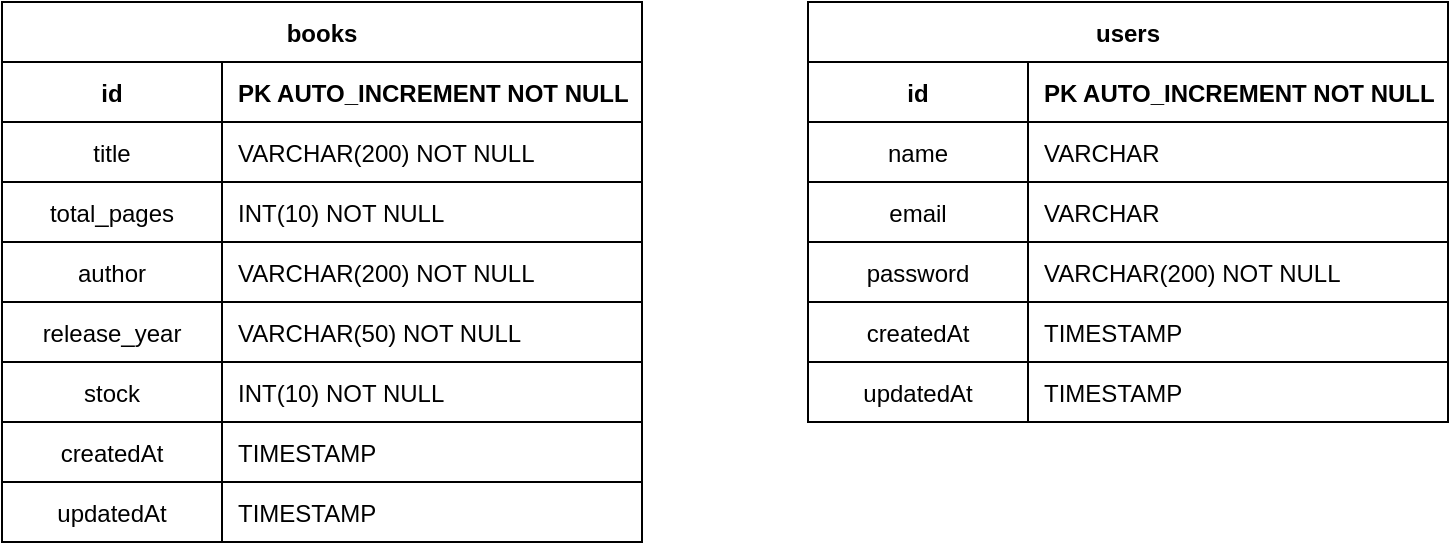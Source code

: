 <mxfile>
    <diagram id="BTeBKlOG3q6yZviRdAQM" name="Page-1">
        <mxGraphModel dx="1386" dy="779" grid="0" gridSize="10" guides="1" tooltips="1" connect="1" arrows="1" fold="1" page="1" pageScale="1" pageWidth="827" pageHeight="1169" math="0" shadow="0">
            <root>
                <mxCell id="0"/>
                <mxCell id="1" parent="0"/>
                <mxCell id="10" value="books" style="shape=table;startSize=30;container=1;collapsible=1;childLayout=tableLayout;fixedRows=1;rowLines=0;fontStyle=1;align=center;resizeLast=1;" parent="1" vertex="1">
                    <mxGeometry x="60" y="130" width="320" height="270" as="geometry">
                        <mxRectangle x="60" y="130" width="70" height="30" as="alternateBounds"/>
                    </mxGeometry>
                </mxCell>
                <mxCell id="11" value="" style="shape=tableRow;horizontal=0;startSize=0;swimlaneHead=0;swimlaneBody=0;fillColor=none;collapsible=0;dropTarget=0;points=[[0,0.5],[1,0.5]];portConstraint=eastwest;top=0;left=0;right=0;bottom=1;" parent="10" vertex="1">
                    <mxGeometry y="30" width="320" height="30" as="geometry"/>
                </mxCell>
                <mxCell id="12" value="id" style="shape=partialRectangle;connectable=0;fillColor=none;top=0;left=0;bottom=0;right=0;fontStyle=1;overflow=hidden;" parent="11" vertex="1">
                    <mxGeometry width="110.0" height="30" as="geometry">
                        <mxRectangle width="110.0" height="30" as="alternateBounds"/>
                    </mxGeometry>
                </mxCell>
                <mxCell id="13" value="PK AUTO_INCREMENT NOT NULL" style="shape=partialRectangle;connectable=0;fillColor=none;top=0;left=0;bottom=0;right=0;align=left;spacingLeft=6;fontStyle=1;overflow=hidden;" parent="11" vertex="1">
                    <mxGeometry x="110.0" width="210.0" height="30" as="geometry">
                        <mxRectangle width="210.0" height="30" as="alternateBounds"/>
                    </mxGeometry>
                </mxCell>
                <mxCell id="23" value="" style="shape=tableRow;horizontal=0;startSize=0;swimlaneHead=0;swimlaneBody=0;fillColor=none;collapsible=0;dropTarget=0;points=[[0,0.5],[1,0.5]];portConstraint=eastwest;top=0;left=0;right=0;bottom=1;" parent="10" vertex="1">
                    <mxGeometry y="60" width="320" height="30" as="geometry"/>
                </mxCell>
                <mxCell id="24" value="title" style="shape=partialRectangle;connectable=0;fillColor=none;top=0;left=0;bottom=0;right=0;fontStyle=0;overflow=hidden;" parent="23" vertex="1">
                    <mxGeometry width="110.0" height="30" as="geometry">
                        <mxRectangle width="110.0" height="30" as="alternateBounds"/>
                    </mxGeometry>
                </mxCell>
                <mxCell id="25" value="VARCHAR(200) NOT NULL" style="shape=partialRectangle;connectable=0;fillColor=none;top=0;left=0;bottom=0;right=0;align=left;spacingLeft=6;fontStyle=0;overflow=hidden;" parent="23" vertex="1">
                    <mxGeometry x="110.0" width="210.0" height="30" as="geometry">
                        <mxRectangle width="210.0" height="30" as="alternateBounds"/>
                    </mxGeometry>
                </mxCell>
                <mxCell id="26" value="" style="shape=tableRow;horizontal=0;startSize=0;swimlaneHead=0;swimlaneBody=0;fillColor=none;collapsible=0;dropTarget=0;points=[[0,0.5],[1,0.5]];portConstraint=eastwest;top=0;left=0;right=0;bottom=1;" parent="10" vertex="1">
                    <mxGeometry y="90" width="320" height="30" as="geometry"/>
                </mxCell>
                <mxCell id="27" value="total_pages" style="shape=partialRectangle;connectable=0;fillColor=none;top=0;left=0;bottom=0;right=0;fontStyle=0;overflow=hidden;" parent="26" vertex="1">
                    <mxGeometry width="110.0" height="30" as="geometry">
                        <mxRectangle width="110.0" height="30" as="alternateBounds"/>
                    </mxGeometry>
                </mxCell>
                <mxCell id="28" value="INT(10) NOT NULL" style="shape=partialRectangle;connectable=0;fillColor=none;top=0;left=0;bottom=0;right=0;align=left;spacingLeft=6;fontStyle=0;overflow=hidden;" parent="26" vertex="1">
                    <mxGeometry x="110.0" width="210.0" height="30" as="geometry">
                        <mxRectangle width="210.0" height="30" as="alternateBounds"/>
                    </mxGeometry>
                </mxCell>
                <mxCell id="29" value="" style="shape=tableRow;horizontal=0;startSize=0;swimlaneHead=0;swimlaneBody=0;fillColor=none;collapsible=0;dropTarget=0;points=[[0,0.5],[1,0.5]];portConstraint=eastwest;top=0;left=0;right=0;bottom=1;" parent="10" vertex="1">
                    <mxGeometry y="120" width="320" height="30" as="geometry"/>
                </mxCell>
                <mxCell id="30" value="author" style="shape=partialRectangle;connectable=0;fillColor=none;top=0;left=0;bottom=0;right=0;fontStyle=0;overflow=hidden;" parent="29" vertex="1">
                    <mxGeometry width="110.0" height="30" as="geometry">
                        <mxRectangle width="110.0" height="30" as="alternateBounds"/>
                    </mxGeometry>
                </mxCell>
                <mxCell id="31" value="VARCHAR(200) NOT NULL" style="shape=partialRectangle;connectable=0;fillColor=none;top=0;left=0;bottom=0;right=0;align=left;spacingLeft=6;fontStyle=0;overflow=hidden;" parent="29" vertex="1">
                    <mxGeometry x="110.0" width="210.0" height="30" as="geometry">
                        <mxRectangle width="210.0" height="30" as="alternateBounds"/>
                    </mxGeometry>
                </mxCell>
                <mxCell id="32" value="" style="shape=tableRow;horizontal=0;startSize=0;swimlaneHead=0;swimlaneBody=0;fillColor=none;collapsible=0;dropTarget=0;points=[[0,0.5],[1,0.5]];portConstraint=eastwest;top=0;left=0;right=0;bottom=1;" parent="10" vertex="1">
                    <mxGeometry y="150" width="320" height="30" as="geometry"/>
                </mxCell>
                <mxCell id="33" value="release_year" style="shape=partialRectangle;connectable=0;fillColor=none;top=0;left=0;bottom=0;right=0;fontStyle=0;overflow=hidden;" parent="32" vertex="1">
                    <mxGeometry width="110.0" height="30" as="geometry">
                        <mxRectangle width="110.0" height="30" as="alternateBounds"/>
                    </mxGeometry>
                </mxCell>
                <mxCell id="34" value="VARCHAR(50) NOT NULL" style="shape=partialRectangle;connectable=0;fillColor=none;top=0;left=0;bottom=0;right=0;align=left;spacingLeft=6;fontStyle=0;overflow=hidden;" parent="32" vertex="1">
                    <mxGeometry x="110.0" width="210.0" height="30" as="geometry">
                        <mxRectangle width="210.0" height="30" as="alternateBounds"/>
                    </mxGeometry>
                </mxCell>
                <mxCell id="35" value="" style="shape=tableRow;horizontal=0;startSize=0;swimlaneHead=0;swimlaneBody=0;fillColor=none;collapsible=0;dropTarget=0;points=[[0,0.5],[1,0.5]];portConstraint=eastwest;top=0;left=0;right=0;bottom=1;" parent="10" vertex="1">
                    <mxGeometry y="180" width="320" height="30" as="geometry"/>
                </mxCell>
                <mxCell id="36" value="stock" style="shape=partialRectangle;connectable=0;fillColor=none;top=0;left=0;bottom=0;right=0;fontStyle=0;overflow=hidden;" parent="35" vertex="1">
                    <mxGeometry width="110.0" height="30" as="geometry">
                        <mxRectangle width="110.0" height="30" as="alternateBounds"/>
                    </mxGeometry>
                </mxCell>
                <mxCell id="37" value="INT(10) NOT NULL" style="shape=partialRectangle;connectable=0;fillColor=none;top=0;left=0;bottom=0;right=0;align=left;spacingLeft=6;fontStyle=0;overflow=hidden;" parent="35" vertex="1">
                    <mxGeometry x="110.0" width="210.0" height="30" as="geometry">
                        <mxRectangle width="210.0" height="30" as="alternateBounds"/>
                    </mxGeometry>
                </mxCell>
                <mxCell id="38" value="" style="shape=tableRow;horizontal=0;startSize=0;swimlaneHead=0;swimlaneBody=0;fillColor=none;collapsible=0;dropTarget=0;points=[[0,0.5],[1,0.5]];portConstraint=eastwest;top=0;left=0;right=0;bottom=1;" parent="10" vertex="1">
                    <mxGeometry y="210" width="320" height="30" as="geometry"/>
                </mxCell>
                <mxCell id="39" value="createdAt" style="shape=partialRectangle;connectable=0;fillColor=none;top=0;left=0;bottom=0;right=0;fontStyle=0;overflow=hidden;" parent="38" vertex="1">
                    <mxGeometry width="110.0" height="30" as="geometry">
                        <mxRectangle width="110.0" height="30" as="alternateBounds"/>
                    </mxGeometry>
                </mxCell>
                <mxCell id="40" value="TIMESTAMP" style="shape=partialRectangle;connectable=0;fillColor=none;top=0;left=0;bottom=0;right=0;align=left;spacingLeft=6;fontStyle=0;overflow=hidden;" parent="38" vertex="1">
                    <mxGeometry x="110.0" width="210.0" height="30" as="geometry">
                        <mxRectangle width="210.0" height="30" as="alternateBounds"/>
                    </mxGeometry>
                </mxCell>
                <mxCell id="41" value="" style="shape=tableRow;horizontal=0;startSize=0;swimlaneHead=0;swimlaneBody=0;fillColor=none;collapsible=0;dropTarget=0;points=[[0,0.5],[1,0.5]];portConstraint=eastwest;top=0;left=0;right=0;bottom=1;" parent="10" vertex="1">
                    <mxGeometry y="240" width="320" height="30" as="geometry"/>
                </mxCell>
                <mxCell id="42" value="updatedAt" style="shape=partialRectangle;connectable=0;fillColor=none;top=0;left=0;bottom=0;right=0;fontStyle=0;overflow=hidden;" parent="41" vertex="1">
                    <mxGeometry width="110.0" height="30" as="geometry">
                        <mxRectangle width="110.0" height="30" as="alternateBounds"/>
                    </mxGeometry>
                </mxCell>
                <mxCell id="43" value="TIMESTAMP" style="shape=partialRectangle;connectable=0;fillColor=none;top=0;left=0;bottom=0;right=0;align=left;spacingLeft=6;fontStyle=0;overflow=hidden;" parent="41" vertex="1">
                    <mxGeometry x="110.0" width="210.0" height="30" as="geometry">
                        <mxRectangle width="210.0" height="30" as="alternateBounds"/>
                    </mxGeometry>
                </mxCell>
                <mxCell id="57" value="users" style="shape=table;startSize=30;container=1;collapsible=1;childLayout=tableLayout;fixedRows=1;rowLines=0;fontStyle=1;align=center;resizeLast=1;" parent="1" vertex="1">
                    <mxGeometry x="463" y="130" width="320" height="210" as="geometry">
                        <mxRectangle x="463" y="130" width="67" height="30" as="alternateBounds"/>
                    </mxGeometry>
                </mxCell>
                <mxCell id="58" value="" style="shape=tableRow;horizontal=0;startSize=0;swimlaneHead=0;swimlaneBody=0;fillColor=none;collapsible=0;dropTarget=0;points=[[0,0.5],[1,0.5]];portConstraint=eastwest;top=0;left=0;right=0;bottom=1;" parent="57" vertex="1">
                    <mxGeometry y="30" width="320" height="30" as="geometry"/>
                </mxCell>
                <mxCell id="59" value="id" style="shape=partialRectangle;connectable=0;fillColor=none;top=0;left=0;bottom=0;right=0;fontStyle=1;overflow=hidden;" parent="58" vertex="1">
                    <mxGeometry width="110.0" height="30" as="geometry">
                        <mxRectangle width="110.0" height="30" as="alternateBounds"/>
                    </mxGeometry>
                </mxCell>
                <mxCell id="60" value="PK AUTO_INCREMENT NOT NULL" style="shape=partialRectangle;connectable=0;fillColor=none;top=0;left=0;bottom=0;right=0;align=left;spacingLeft=6;fontStyle=1;overflow=hidden;" parent="58" vertex="1">
                    <mxGeometry x="110.0" width="210.0" height="30" as="geometry">
                        <mxRectangle width="210.0" height="30" as="alternateBounds"/>
                    </mxGeometry>
                </mxCell>
                <mxCell id="61" value="" style="shape=tableRow;horizontal=0;startSize=0;swimlaneHead=0;swimlaneBody=0;fillColor=none;collapsible=0;dropTarget=0;points=[[0,0.5],[1,0.5]];portConstraint=eastwest;top=0;left=0;right=0;bottom=1;" parent="57" vertex="1">
                    <mxGeometry y="60" width="320" height="30" as="geometry"/>
                </mxCell>
                <mxCell id="62" value="name" style="shape=partialRectangle;connectable=0;fillColor=none;top=0;left=0;bottom=0;right=0;fontStyle=0;overflow=hidden;" parent="61" vertex="1">
                    <mxGeometry width="110.0" height="30" as="geometry">
                        <mxRectangle width="110.0" height="30" as="alternateBounds"/>
                    </mxGeometry>
                </mxCell>
                <mxCell id="63" value="VARCHAR" style="shape=partialRectangle;connectable=0;fillColor=none;top=0;left=0;bottom=0;right=0;align=left;spacingLeft=6;fontStyle=0;overflow=hidden;" parent="61" vertex="1">
                    <mxGeometry x="110.0" width="210.0" height="30" as="geometry">
                        <mxRectangle width="210.0" height="30" as="alternateBounds"/>
                    </mxGeometry>
                </mxCell>
                <mxCell id="64" value="" style="shape=tableRow;horizontal=0;startSize=0;swimlaneHead=0;swimlaneBody=0;fillColor=none;collapsible=0;dropTarget=0;points=[[0,0.5],[1,0.5]];portConstraint=eastwest;top=0;left=0;right=0;bottom=1;" parent="57" vertex="1">
                    <mxGeometry y="90" width="320" height="30" as="geometry"/>
                </mxCell>
                <mxCell id="65" value="email" style="shape=partialRectangle;connectable=0;fillColor=none;top=0;left=0;bottom=0;right=0;fontStyle=0;overflow=hidden;" parent="64" vertex="1">
                    <mxGeometry width="110.0" height="30" as="geometry">
                        <mxRectangle width="110.0" height="30" as="alternateBounds"/>
                    </mxGeometry>
                </mxCell>
                <mxCell id="66" value="VARCHAR" style="shape=partialRectangle;connectable=0;fillColor=none;top=0;left=0;bottom=0;right=0;align=left;spacingLeft=6;fontStyle=0;overflow=hidden;" parent="64" vertex="1">
                    <mxGeometry x="110.0" width="210.0" height="30" as="geometry">
                        <mxRectangle width="210.0" height="30" as="alternateBounds"/>
                    </mxGeometry>
                </mxCell>
                <mxCell id="67" value="" style="shape=tableRow;horizontal=0;startSize=0;swimlaneHead=0;swimlaneBody=0;fillColor=none;collapsible=0;dropTarget=0;points=[[0,0.5],[1,0.5]];portConstraint=eastwest;top=0;left=0;right=0;bottom=1;" parent="57" vertex="1">
                    <mxGeometry y="120" width="320" height="30" as="geometry"/>
                </mxCell>
                <mxCell id="68" value="password" style="shape=partialRectangle;connectable=0;fillColor=none;top=0;left=0;bottom=0;right=0;fontStyle=0;overflow=hidden;" parent="67" vertex="1">
                    <mxGeometry width="110.0" height="30" as="geometry">
                        <mxRectangle width="110.0" height="30" as="alternateBounds"/>
                    </mxGeometry>
                </mxCell>
                <mxCell id="69" value="VARCHAR(200) NOT NULL" style="shape=partialRectangle;connectable=0;fillColor=none;top=0;left=0;bottom=0;right=0;align=left;spacingLeft=6;fontStyle=0;overflow=hidden;" parent="67" vertex="1">
                    <mxGeometry x="110.0" width="210.0" height="30" as="geometry">
                        <mxRectangle width="210.0" height="30" as="alternateBounds"/>
                    </mxGeometry>
                </mxCell>
                <mxCell id="76" value="" style="shape=tableRow;horizontal=0;startSize=0;swimlaneHead=0;swimlaneBody=0;fillColor=none;collapsible=0;dropTarget=0;points=[[0,0.5],[1,0.5]];portConstraint=eastwest;top=0;left=0;right=0;bottom=1;" parent="57" vertex="1">
                    <mxGeometry y="150" width="320" height="30" as="geometry"/>
                </mxCell>
                <mxCell id="77" value="createdAt" style="shape=partialRectangle;connectable=0;fillColor=none;top=0;left=0;bottom=0;right=0;fontStyle=0;overflow=hidden;" parent="76" vertex="1">
                    <mxGeometry width="110.0" height="30" as="geometry">
                        <mxRectangle width="110.0" height="30" as="alternateBounds"/>
                    </mxGeometry>
                </mxCell>
                <mxCell id="78" value="TIMESTAMP" style="shape=partialRectangle;connectable=0;fillColor=none;top=0;left=0;bottom=0;right=0;align=left;spacingLeft=6;fontStyle=0;overflow=hidden;" parent="76" vertex="1">
                    <mxGeometry x="110.0" width="210.0" height="30" as="geometry">
                        <mxRectangle width="210.0" height="30" as="alternateBounds"/>
                    </mxGeometry>
                </mxCell>
                <mxCell id="79" value="" style="shape=tableRow;horizontal=0;startSize=0;swimlaneHead=0;swimlaneBody=0;fillColor=none;collapsible=0;dropTarget=0;points=[[0,0.5],[1,0.5]];portConstraint=eastwest;top=0;left=0;right=0;bottom=1;" parent="57" vertex="1">
                    <mxGeometry y="180" width="320" height="30" as="geometry"/>
                </mxCell>
                <mxCell id="80" value="updatedAt" style="shape=partialRectangle;connectable=0;fillColor=none;top=0;left=0;bottom=0;right=0;fontStyle=0;overflow=hidden;" parent="79" vertex="1">
                    <mxGeometry width="110.0" height="30" as="geometry">
                        <mxRectangle width="110.0" height="30" as="alternateBounds"/>
                    </mxGeometry>
                </mxCell>
                <mxCell id="81" value="TIMESTAMP" style="shape=partialRectangle;connectable=0;fillColor=none;top=0;left=0;bottom=0;right=0;align=left;spacingLeft=6;fontStyle=0;overflow=hidden;" parent="79" vertex="1">
                    <mxGeometry x="110.0" width="210.0" height="30" as="geometry">
                        <mxRectangle width="210.0" height="30" as="alternateBounds"/>
                    </mxGeometry>
                </mxCell>
            </root>
        </mxGraphModel>
    </diagram>
</mxfile>